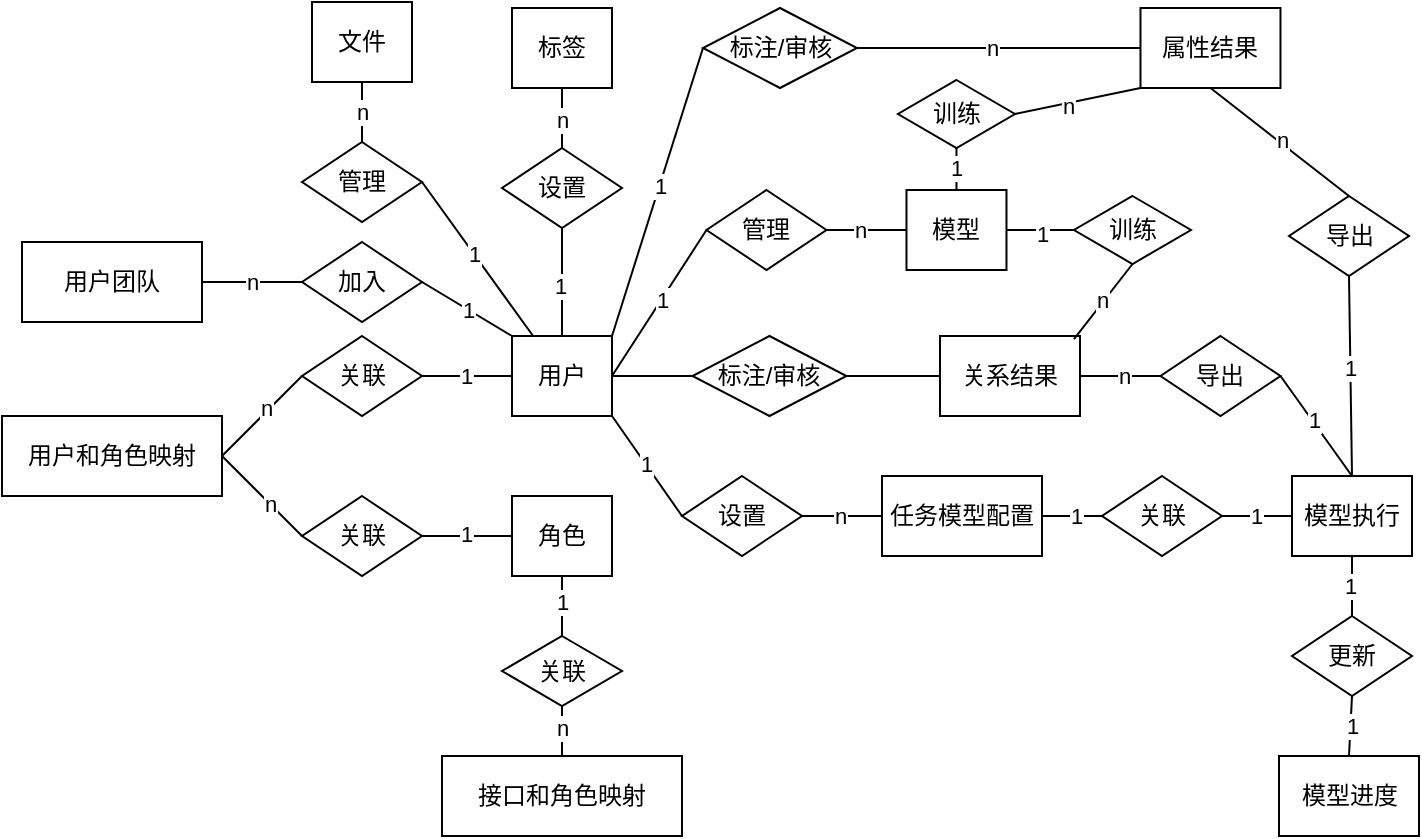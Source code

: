 <mxfile version="24.0.2" type="github">
  <diagram id="R2lEEEUBdFMjLlhIrx00" name="Page-1">
    <mxGraphModel dx="946" dy="605" grid="0" gridSize="10" guides="1" tooltips="1" connect="1" arrows="1" fold="1" page="1" pageScale="1" pageWidth="850" pageHeight="1100" math="0" shadow="0" extFonts="Permanent Marker^https://fonts.googleapis.com/css?family=Permanent+Marker">
      <root>
        <mxCell id="0" />
        <mxCell id="1" parent="0" />
        <mxCell id="DumxdfxMkPSyO-a3eqvk-1" value="模型进度" style="rounded=0;whiteSpace=wrap;html=1;" vertex="1" parent="1">
          <mxGeometry x="715.5" y="653" width="70" height="40" as="geometry" />
        </mxCell>
        <mxCell id="DumxdfxMkPSyO-a3eqvk-2" value="模型" style="rounded=0;whiteSpace=wrap;html=1;" vertex="1" parent="1">
          <mxGeometry x="529.24" y="370" width="50" height="40" as="geometry" />
        </mxCell>
        <mxCell id="DumxdfxMkPSyO-a3eqvk-4" value="模型执行" style="rounded=0;whiteSpace=wrap;html=1;" vertex="1" parent="1">
          <mxGeometry x="722" y="513" width="60" height="40" as="geometry" />
        </mxCell>
        <mxCell id="DumxdfxMkPSyO-a3eqvk-5" value="任务模型配置" style="rounded=0;whiteSpace=wrap;html=1;" vertex="1" parent="1">
          <mxGeometry x="517" y="513" width="80" height="40" as="geometry" />
        </mxCell>
        <mxCell id="DumxdfxMkPSyO-a3eqvk-6" value="关系结果" style="rounded=0;whiteSpace=wrap;html=1;" vertex="1" parent="1">
          <mxGeometry x="546" y="443" width="70" height="40" as="geometry" />
        </mxCell>
        <mxCell id="DumxdfxMkPSyO-a3eqvk-7" value="属性结果" style="rounded=0;whiteSpace=wrap;html=1;" vertex="1" parent="1">
          <mxGeometry x="646.24" y="279" width="70" height="40" as="geometry" />
        </mxCell>
        <mxCell id="DumxdfxMkPSyO-a3eqvk-8" value="标签" style="rounded=0;whiteSpace=wrap;html=1;" vertex="1" parent="1">
          <mxGeometry x="332" y="279" width="50" height="40" as="geometry" />
        </mxCell>
        <mxCell id="DumxdfxMkPSyO-a3eqvk-9" value="文件" style="rounded=0;whiteSpace=wrap;html=1;" vertex="1" parent="1">
          <mxGeometry x="232" y="276" width="50" height="40" as="geometry" />
        </mxCell>
        <mxCell id="DumxdfxMkPSyO-a3eqvk-10" value="用户团队" style="rounded=0;whiteSpace=wrap;html=1;" vertex="1" parent="1">
          <mxGeometry x="87" y="396" width="90" height="40" as="geometry" />
        </mxCell>
        <mxCell id="DumxdfxMkPSyO-a3eqvk-11" value="用户和角色映射" style="rounded=0;whiteSpace=wrap;html=1;" vertex="1" parent="1">
          <mxGeometry x="77" y="483" width="110" height="40" as="geometry" />
        </mxCell>
        <mxCell id="DumxdfxMkPSyO-a3eqvk-12" value="接口和角色映射" style="rounded=0;whiteSpace=wrap;html=1;" vertex="1" parent="1">
          <mxGeometry x="297" y="653" width="120" height="40" as="geometry" />
        </mxCell>
        <mxCell id="DumxdfxMkPSyO-a3eqvk-13" value="角色" style="rounded=0;whiteSpace=wrap;html=1;" vertex="1" parent="1">
          <mxGeometry x="332" y="523" width="50" height="40" as="geometry" />
        </mxCell>
        <mxCell id="DumxdfxMkPSyO-a3eqvk-14" value="用户" style="rounded=0;whiteSpace=wrap;html=1;" vertex="1" parent="1">
          <mxGeometry x="332" y="443" width="50" height="40" as="geometry" />
        </mxCell>
        <mxCell id="DumxdfxMkPSyO-a3eqvk-15" value="关联" style="rhombus;whiteSpace=wrap;html=1;" vertex="1" parent="1">
          <mxGeometry x="227" y="443" width="60" height="40" as="geometry" />
        </mxCell>
        <mxCell id="DumxdfxMkPSyO-a3eqvk-16" value="关联" style="rhombus;whiteSpace=wrap;html=1;" vertex="1" parent="1">
          <mxGeometry x="227" y="523" width="60" height="40" as="geometry" />
        </mxCell>
        <mxCell id="DumxdfxMkPSyO-a3eqvk-17" value="" style="endArrow=none;html=1;rounded=0;exitX=1;exitY=0.5;exitDx=0;exitDy=0;entryX=0;entryY=0.5;entryDx=0;entryDy=0;" edge="1" parent="1" source="DumxdfxMkPSyO-a3eqvk-11" target="DumxdfxMkPSyO-a3eqvk-15">
          <mxGeometry width="50" height="50" relative="1" as="geometry">
            <mxPoint x="377" y="533" as="sourcePoint" />
            <mxPoint x="427" y="483" as="targetPoint" />
          </mxGeometry>
        </mxCell>
        <mxCell id="DumxdfxMkPSyO-a3eqvk-56" value="n" style="edgeLabel;html=1;align=center;verticalAlign=middle;resizable=0;points=[];" vertex="1" connectable="0" parent="DumxdfxMkPSyO-a3eqvk-17">
          <mxGeometry x="0.171" y="2" relative="1" as="geometry">
            <mxPoint as="offset" />
          </mxGeometry>
        </mxCell>
        <mxCell id="DumxdfxMkPSyO-a3eqvk-18" value="" style="endArrow=none;html=1;rounded=0;exitX=1;exitY=0.5;exitDx=0;exitDy=0;entryX=0;entryY=0.5;entryDx=0;entryDy=0;" edge="1" parent="1" source="DumxdfxMkPSyO-a3eqvk-11" target="DumxdfxMkPSyO-a3eqvk-16">
          <mxGeometry width="50" height="50" relative="1" as="geometry">
            <mxPoint x="197" y="503" as="sourcePoint" />
            <mxPoint x="267" y="448" as="targetPoint" />
          </mxGeometry>
        </mxCell>
        <mxCell id="DumxdfxMkPSyO-a3eqvk-59" value="n" style="edgeLabel;html=1;align=center;verticalAlign=middle;resizable=0;points=[];" vertex="1" connectable="0" parent="DumxdfxMkPSyO-a3eqvk-18">
          <mxGeometry x="0.175" relative="1" as="geometry">
            <mxPoint as="offset" />
          </mxGeometry>
        </mxCell>
        <mxCell id="DumxdfxMkPSyO-a3eqvk-19" value="" style="endArrow=none;html=1;rounded=0;exitX=1;exitY=0.5;exitDx=0;exitDy=0;entryX=0;entryY=0.5;entryDx=0;entryDy=0;" edge="1" parent="1" source="DumxdfxMkPSyO-a3eqvk-15" target="DumxdfxMkPSyO-a3eqvk-14">
          <mxGeometry width="50" height="50" relative="1" as="geometry">
            <mxPoint x="197" y="513" as="sourcePoint" />
            <mxPoint x="267" y="448" as="targetPoint" />
          </mxGeometry>
        </mxCell>
        <mxCell id="DumxdfxMkPSyO-a3eqvk-57" value="1" style="edgeLabel;html=1;align=center;verticalAlign=middle;resizable=0;points=[];" vertex="1" connectable="0" parent="DumxdfxMkPSyO-a3eqvk-19">
          <mxGeometry x="-0.043" relative="1" as="geometry">
            <mxPoint as="offset" />
          </mxGeometry>
        </mxCell>
        <mxCell id="DumxdfxMkPSyO-a3eqvk-20" value="" style="endArrow=none;html=1;rounded=0;exitX=1;exitY=0.5;exitDx=0;exitDy=0;entryX=0;entryY=0.5;entryDx=0;entryDy=0;" edge="1" parent="1" source="DumxdfxMkPSyO-a3eqvk-16" target="DumxdfxMkPSyO-a3eqvk-13">
          <mxGeometry width="50" height="50" relative="1" as="geometry">
            <mxPoint x="377" y="448" as="sourcePoint" />
            <mxPoint x="427" y="448" as="targetPoint" />
          </mxGeometry>
        </mxCell>
        <mxCell id="DumxdfxMkPSyO-a3eqvk-60" value="1" style="edgeLabel;html=1;align=center;verticalAlign=middle;resizable=0;points=[];" vertex="1" connectable="0" parent="DumxdfxMkPSyO-a3eqvk-20">
          <mxGeometry x="-0.043" y="1" relative="1" as="geometry">
            <mxPoint as="offset" />
          </mxGeometry>
        </mxCell>
        <mxCell id="DumxdfxMkPSyO-a3eqvk-22" value="" style="endArrow=none;html=1;rounded=0;entryX=0.5;entryY=0;entryDx=0;entryDy=0;" edge="1" parent="1" source="DumxdfxMkPSyO-a3eqvk-23" target="DumxdfxMkPSyO-a3eqvk-12">
          <mxGeometry width="50" height="50" relative="1" as="geometry">
            <mxPoint x="292" y="548" as="sourcePoint" />
            <mxPoint x="342" y="548" as="targetPoint" />
          </mxGeometry>
        </mxCell>
        <mxCell id="DumxdfxMkPSyO-a3eqvk-78" value="n" style="edgeLabel;html=1;align=center;verticalAlign=middle;resizable=0;points=[];" vertex="1" connectable="0" parent="DumxdfxMkPSyO-a3eqvk-22">
          <mxGeometry x="-0.124" relative="1" as="geometry">
            <mxPoint as="offset" />
          </mxGeometry>
        </mxCell>
        <mxCell id="DumxdfxMkPSyO-a3eqvk-23" value="关联" style="rhombus;whiteSpace=wrap;html=1;" vertex="1" parent="1">
          <mxGeometry x="327" y="593" width="60" height="35" as="geometry" />
        </mxCell>
        <mxCell id="DumxdfxMkPSyO-a3eqvk-25" value="" style="endArrow=none;html=1;rounded=0;entryX=0.5;entryY=0;entryDx=0;entryDy=0;exitX=0.5;exitY=1;exitDx=0;exitDy=0;" edge="1" parent="1" source="DumxdfxMkPSyO-a3eqvk-13" target="DumxdfxMkPSyO-a3eqvk-23">
          <mxGeometry width="50" height="50" relative="1" as="geometry">
            <mxPoint x="447" y="688" as="sourcePoint" />
            <mxPoint x="447" y="713" as="targetPoint" />
          </mxGeometry>
        </mxCell>
        <mxCell id="DumxdfxMkPSyO-a3eqvk-77" value="1" style="edgeLabel;html=1;align=center;verticalAlign=middle;resizable=0;points=[];" vertex="1" connectable="0" parent="DumxdfxMkPSyO-a3eqvk-25">
          <mxGeometry x="-0.117" relative="1" as="geometry">
            <mxPoint as="offset" />
          </mxGeometry>
        </mxCell>
        <mxCell id="DumxdfxMkPSyO-a3eqvk-26" value="管理" style="rhombus;whiteSpace=wrap;html=1;" vertex="1" parent="1">
          <mxGeometry x="429.24" y="370" width="60" height="40" as="geometry" />
        </mxCell>
        <mxCell id="DumxdfxMkPSyO-a3eqvk-27" value="管理" style="rhombus;whiteSpace=wrap;html=1;" vertex="1" parent="1">
          <mxGeometry x="227" y="346" width="60" height="40" as="geometry" />
        </mxCell>
        <mxCell id="DumxdfxMkPSyO-a3eqvk-28" value="" style="endArrow=none;html=1;rounded=0;exitX=1;exitY=0.5;exitDx=0;exitDy=0;entryX=0;entryY=0.5;entryDx=0;entryDy=0;" edge="1" parent="1" source="DumxdfxMkPSyO-a3eqvk-14" target="DumxdfxMkPSyO-a3eqvk-26">
          <mxGeometry width="50" height="50" relative="1" as="geometry">
            <mxPoint x="407" y="493" as="sourcePoint" />
            <mxPoint x="452" y="493" as="targetPoint" />
          </mxGeometry>
        </mxCell>
        <mxCell id="DumxdfxMkPSyO-a3eqvk-65" value="1" style="edgeLabel;html=1;align=center;verticalAlign=middle;resizable=0;points=[];" vertex="1" connectable="0" parent="DumxdfxMkPSyO-a3eqvk-28">
          <mxGeometry x="0.049" relative="1" as="geometry">
            <mxPoint as="offset" />
          </mxGeometry>
        </mxCell>
        <mxCell id="DumxdfxMkPSyO-a3eqvk-29" value="" style="endArrow=none;html=1;rounded=0;exitX=1;exitY=0.5;exitDx=0;exitDy=0;entryX=0;entryY=0.5;entryDx=0;entryDy=0;" edge="1" parent="1" source="DumxdfxMkPSyO-a3eqvk-26" target="DumxdfxMkPSyO-a3eqvk-2">
          <mxGeometry width="50" height="50" relative="1" as="geometry">
            <mxPoint x="494.24" y="410" as="sourcePoint" />
            <mxPoint x="529.24" y="410" as="targetPoint" />
          </mxGeometry>
        </mxCell>
        <mxCell id="DumxdfxMkPSyO-a3eqvk-66" value="n" style="edgeLabel;html=1;align=center;verticalAlign=middle;resizable=0;points=[];" vertex="1" connectable="0" parent="DumxdfxMkPSyO-a3eqvk-29">
          <mxGeometry x="-0.153" relative="1" as="geometry">
            <mxPoint as="offset" />
          </mxGeometry>
        </mxCell>
        <mxCell id="DumxdfxMkPSyO-a3eqvk-30" value="" style="endArrow=none;html=1;rounded=0;exitX=1;exitY=0.5;exitDx=0;exitDy=0;" edge="1" parent="1" source="DumxdfxMkPSyO-a3eqvk-27" target="DumxdfxMkPSyO-a3eqvk-14">
          <mxGeometry width="50" height="50" relative="1" as="geometry">
            <mxPoint x="392" y="473" as="sourcePoint" />
            <mxPoint x="427" y="473" as="targetPoint" />
          </mxGeometry>
        </mxCell>
        <mxCell id="DumxdfxMkPSyO-a3eqvk-61" value="1" style="edgeLabel;html=1;align=center;verticalAlign=middle;resizable=0;points=[];" vertex="1" connectable="0" parent="DumxdfxMkPSyO-a3eqvk-30">
          <mxGeometry x="-0.063" relative="1" as="geometry">
            <mxPoint as="offset" />
          </mxGeometry>
        </mxCell>
        <mxCell id="DumxdfxMkPSyO-a3eqvk-31" value="" style="endArrow=none;html=1;rounded=0;exitX=0.5;exitY=1;exitDx=0;exitDy=0;entryX=0.5;entryY=0;entryDx=0;entryDy=0;" edge="1" parent="1" source="DumxdfxMkPSyO-a3eqvk-9" target="DumxdfxMkPSyO-a3eqvk-27">
          <mxGeometry width="50" height="50" relative="1" as="geometry">
            <mxPoint x="267" y="396" as="sourcePoint" />
            <mxPoint x="257" y="356" as="targetPoint" />
          </mxGeometry>
        </mxCell>
        <mxCell id="DumxdfxMkPSyO-a3eqvk-62" value="n" style="edgeLabel;html=1;align=center;verticalAlign=middle;resizable=0;points=[];" vertex="1" connectable="0" parent="DumxdfxMkPSyO-a3eqvk-31">
          <mxGeometry x="-0.009" relative="1" as="geometry">
            <mxPoint as="offset" />
          </mxGeometry>
        </mxCell>
        <mxCell id="DumxdfxMkPSyO-a3eqvk-32" value="设置" style="rhombus;whiteSpace=wrap;html=1;" vertex="1" parent="1">
          <mxGeometry x="327" y="349" width="60" height="40" as="geometry" />
        </mxCell>
        <mxCell id="DumxdfxMkPSyO-a3eqvk-33" value="" style="endArrow=none;html=1;rounded=0;exitX=0.5;exitY=1;exitDx=0;exitDy=0;entryX=0.5;entryY=0;entryDx=0;entryDy=0;" edge="1" parent="1" source="DumxdfxMkPSyO-a3eqvk-32" target="DumxdfxMkPSyO-a3eqvk-14">
          <mxGeometry width="50" height="50" relative="1" as="geometry">
            <mxPoint x="367" y="423" as="sourcePoint" />
            <mxPoint x="367" y="453" as="targetPoint" />
          </mxGeometry>
        </mxCell>
        <mxCell id="DumxdfxMkPSyO-a3eqvk-63" value="1" style="edgeLabel;html=1;align=center;verticalAlign=middle;resizable=0;points=[];" vertex="1" connectable="0" parent="DumxdfxMkPSyO-a3eqvk-33">
          <mxGeometry x="0.05" y="-1" relative="1" as="geometry">
            <mxPoint as="offset" />
          </mxGeometry>
        </mxCell>
        <mxCell id="DumxdfxMkPSyO-a3eqvk-34" value="" style="endArrow=none;html=1;rounded=0;exitX=0.5;exitY=1;exitDx=0;exitDy=0;entryX=0.5;entryY=0;entryDx=0;entryDy=0;" edge="1" parent="1" source="DumxdfxMkPSyO-a3eqvk-8" target="DumxdfxMkPSyO-a3eqvk-32">
          <mxGeometry width="50" height="50" relative="1" as="geometry">
            <mxPoint x="277" y="329" as="sourcePoint" />
            <mxPoint x="277" y="359" as="targetPoint" />
          </mxGeometry>
        </mxCell>
        <mxCell id="DumxdfxMkPSyO-a3eqvk-64" value="n" style="edgeLabel;html=1;align=center;verticalAlign=middle;resizable=0;points=[];" vertex="1" connectable="0" parent="DumxdfxMkPSyO-a3eqvk-34">
          <mxGeometry x="0.027" relative="1" as="geometry">
            <mxPoint as="offset" />
          </mxGeometry>
        </mxCell>
        <mxCell id="DumxdfxMkPSyO-a3eqvk-35" value="" style="endArrow=none;html=1;rounded=0;entryX=1;entryY=1;entryDx=0;entryDy=0;exitX=0;exitY=0.5;exitDx=0;exitDy=0;" edge="1" parent="1" source="DumxdfxMkPSyO-a3eqvk-36" target="DumxdfxMkPSyO-a3eqvk-14">
          <mxGeometry width="50" height="50" relative="1" as="geometry">
            <mxPoint x="447" y="533" as="sourcePoint" />
            <mxPoint x="387" y="483" as="targetPoint" />
          </mxGeometry>
        </mxCell>
        <mxCell id="DumxdfxMkPSyO-a3eqvk-67" value="1" style="edgeLabel;html=1;align=center;verticalAlign=middle;resizable=0;points=[];" vertex="1" connectable="0" parent="DumxdfxMkPSyO-a3eqvk-35">
          <mxGeometry x="0.047" relative="1" as="geometry">
            <mxPoint as="offset" />
          </mxGeometry>
        </mxCell>
        <mxCell id="DumxdfxMkPSyO-a3eqvk-36" value="设置" style="rhombus;whiteSpace=wrap;html=1;" vertex="1" parent="1">
          <mxGeometry x="417" y="513" width="60" height="40" as="geometry" />
        </mxCell>
        <mxCell id="DumxdfxMkPSyO-a3eqvk-37" value="" style="endArrow=none;html=1;rounded=0;exitX=1;exitY=0.5;exitDx=0;exitDy=0;entryX=0;entryY=0.5;entryDx=0;entryDy=0;" edge="1" parent="1" source="DumxdfxMkPSyO-a3eqvk-36" target="DumxdfxMkPSyO-a3eqvk-5">
          <mxGeometry width="50" height="50" relative="1" as="geometry">
            <mxPoint x="487" y="473" as="sourcePoint" />
            <mxPoint x="527" y="473" as="targetPoint" />
          </mxGeometry>
        </mxCell>
        <mxCell id="DumxdfxMkPSyO-a3eqvk-68" value="n" style="edgeLabel;html=1;align=center;verticalAlign=middle;resizable=0;points=[];" vertex="1" connectable="0" parent="DumxdfxMkPSyO-a3eqvk-37">
          <mxGeometry x="-0.077" relative="1" as="geometry">
            <mxPoint as="offset" />
          </mxGeometry>
        </mxCell>
        <mxCell id="DumxdfxMkPSyO-a3eqvk-38" value="更新" style="rhombus;whiteSpace=wrap;html=1;" vertex="1" parent="1">
          <mxGeometry x="722" y="583" width="60" height="40" as="geometry" />
        </mxCell>
        <mxCell id="DumxdfxMkPSyO-a3eqvk-39" value="导出" style="rhombus;whiteSpace=wrap;html=1;" vertex="1" parent="1">
          <mxGeometry x="720.5" y="373" width="60" height="40" as="geometry" />
        </mxCell>
        <mxCell id="DumxdfxMkPSyO-a3eqvk-40" value="导出" style="rhombus;whiteSpace=wrap;html=1;" vertex="1" parent="1">
          <mxGeometry x="656.24" y="443" width="60" height="40" as="geometry" />
        </mxCell>
        <mxCell id="DumxdfxMkPSyO-a3eqvk-41" value="" style="endArrow=none;html=1;rounded=0;exitX=0.5;exitY=1;exitDx=0;exitDy=0;entryX=0.5;entryY=0;entryDx=0;entryDy=0;" edge="1" parent="1" source="DumxdfxMkPSyO-a3eqvk-39" target="DumxdfxMkPSyO-a3eqvk-4">
          <mxGeometry width="50" height="50" relative="1" as="geometry">
            <mxPoint x="690" y="487" as="sourcePoint" />
            <mxPoint x="670" y="568" as="targetPoint" />
          </mxGeometry>
        </mxCell>
        <mxCell id="DumxdfxMkPSyO-a3eqvk-74" value="1" style="edgeLabel;html=1;align=center;verticalAlign=middle;resizable=0;points=[];" vertex="1" connectable="0" parent="DumxdfxMkPSyO-a3eqvk-41">
          <mxGeometry x="-0.076" relative="1" as="geometry">
            <mxPoint as="offset" />
          </mxGeometry>
        </mxCell>
        <mxCell id="DumxdfxMkPSyO-a3eqvk-42" value="" style="endArrow=none;html=1;rounded=0;exitX=0.5;exitY=0;exitDx=0;exitDy=0;entryX=0.5;entryY=1;entryDx=0;entryDy=0;" edge="1" parent="1" source="DumxdfxMkPSyO-a3eqvk-39" target="DumxdfxMkPSyO-a3eqvk-7">
          <mxGeometry width="50" height="50" relative="1" as="geometry">
            <mxPoint x="824.24" y="515" as="sourcePoint" />
            <mxPoint x="824.24" y="480" as="targetPoint" />
          </mxGeometry>
        </mxCell>
        <mxCell id="DumxdfxMkPSyO-a3eqvk-116" value="n" style="edgeLabel;html=1;align=center;verticalAlign=middle;resizable=0;points=[];" vertex="1" connectable="0" parent="DumxdfxMkPSyO-a3eqvk-42">
          <mxGeometry x="0.007" y="-1" relative="1" as="geometry">
            <mxPoint as="offset" />
          </mxGeometry>
        </mxCell>
        <mxCell id="DumxdfxMkPSyO-a3eqvk-43" value="" style="endArrow=none;html=1;rounded=0;entryX=1;entryY=0.5;entryDx=0;entryDy=0;exitX=0.5;exitY=0;exitDx=0;exitDy=0;" edge="1" parent="1" source="DumxdfxMkPSyO-a3eqvk-4" target="DumxdfxMkPSyO-a3eqvk-40">
          <mxGeometry width="50" height="50" relative="1" as="geometry">
            <mxPoint x="811.004" y="523" as="sourcePoint" />
            <mxPoint x="834.47" y="217" as="targetPoint" />
          </mxGeometry>
        </mxCell>
        <mxCell id="DumxdfxMkPSyO-a3eqvk-114" value="1" style="edgeLabel;html=1;align=center;verticalAlign=middle;resizable=0;points=[];" vertex="1" connectable="0" parent="DumxdfxMkPSyO-a3eqvk-43">
          <mxGeometry x="0.128" y="-1" relative="1" as="geometry">
            <mxPoint as="offset" />
          </mxGeometry>
        </mxCell>
        <mxCell id="DumxdfxMkPSyO-a3eqvk-45" value="" style="endArrow=none;html=1;rounded=0;exitX=0.5;exitY=0;exitDx=0;exitDy=0;entryX=0.5;entryY=1;entryDx=0;entryDy=0;" edge="1" parent="1" source="DumxdfxMkPSyO-a3eqvk-38" target="DumxdfxMkPSyO-a3eqvk-4">
          <mxGeometry width="50" height="50" relative="1" as="geometry">
            <mxPoint x="697" y="598" as="sourcePoint" />
            <mxPoint x="697" y="563" as="targetPoint" />
          </mxGeometry>
        </mxCell>
        <mxCell id="DumxdfxMkPSyO-a3eqvk-75" value="1" style="edgeLabel;html=1;align=center;verticalAlign=middle;resizable=0;points=[];" vertex="1" connectable="0" parent="DumxdfxMkPSyO-a3eqvk-45">
          <mxGeometry x="-0.012" y="1" relative="1" as="geometry">
            <mxPoint as="offset" />
          </mxGeometry>
        </mxCell>
        <mxCell id="DumxdfxMkPSyO-a3eqvk-46" value="" style="endArrow=none;html=1;rounded=0;exitX=0.5;exitY=0;exitDx=0;exitDy=0;entryX=0.5;entryY=1;entryDx=0;entryDy=0;" edge="1" parent="1" source="DumxdfxMkPSyO-a3eqvk-1" target="DumxdfxMkPSyO-a3eqvk-38">
          <mxGeometry width="50" height="50" relative="1" as="geometry">
            <mxPoint x="622" y="613" as="sourcePoint" />
            <mxPoint x="667" y="563" as="targetPoint" />
          </mxGeometry>
        </mxCell>
        <mxCell id="DumxdfxMkPSyO-a3eqvk-76" value="1" style="edgeLabel;html=1;align=center;verticalAlign=middle;resizable=0;points=[];" vertex="1" connectable="0" parent="DumxdfxMkPSyO-a3eqvk-46">
          <mxGeometry x="0.046" relative="1" as="geometry">
            <mxPoint as="offset" />
          </mxGeometry>
        </mxCell>
        <mxCell id="DumxdfxMkPSyO-a3eqvk-47" value="关联" style="rhombus;whiteSpace=wrap;html=1;" vertex="1" parent="1">
          <mxGeometry x="627" y="513" width="60" height="40" as="geometry" />
        </mxCell>
        <mxCell id="DumxdfxMkPSyO-a3eqvk-48" value="" style="endArrow=none;html=1;rounded=0;entryX=1;entryY=0.5;entryDx=0;entryDy=0;exitX=0;exitY=0.5;exitDx=0;exitDy=0;" edge="1" parent="1" source="DumxdfxMkPSyO-a3eqvk-47" target="DumxdfxMkPSyO-a3eqvk-5">
          <mxGeometry width="50" height="50" relative="1" as="geometry">
            <mxPoint x="762" y="453" as="sourcePoint" />
            <mxPoint x="762" y="413" as="targetPoint" />
          </mxGeometry>
        </mxCell>
        <mxCell id="DumxdfxMkPSyO-a3eqvk-69" value="1" style="edgeLabel;html=1;align=center;verticalAlign=middle;resizable=0;points=[];" vertex="1" connectable="0" parent="DumxdfxMkPSyO-a3eqvk-48">
          <mxGeometry x="-0.104" relative="1" as="geometry">
            <mxPoint as="offset" />
          </mxGeometry>
        </mxCell>
        <mxCell id="DumxdfxMkPSyO-a3eqvk-49" value="" style="endArrow=none;html=1;rounded=0;exitX=0;exitY=0.5;exitDx=0;exitDy=0;" edge="1" parent="1" source="DumxdfxMkPSyO-a3eqvk-4">
          <mxGeometry width="50" height="50" relative="1" as="geometry">
            <mxPoint x="637" y="543" as="sourcePoint" />
            <mxPoint x="687" y="533" as="targetPoint" />
          </mxGeometry>
        </mxCell>
        <mxCell id="DumxdfxMkPSyO-a3eqvk-70" value="1" style="edgeLabel;html=1;align=center;verticalAlign=middle;resizable=0;points=[];" vertex="1" connectable="0" parent="DumxdfxMkPSyO-a3eqvk-49">
          <mxGeometry x="0.021" relative="1" as="geometry">
            <mxPoint as="offset" />
          </mxGeometry>
        </mxCell>
        <mxCell id="DumxdfxMkPSyO-a3eqvk-50" value="加入" style="rhombus;whiteSpace=wrap;html=1;" vertex="1" parent="1">
          <mxGeometry x="227" y="396" width="60" height="40" as="geometry" />
        </mxCell>
        <mxCell id="DumxdfxMkPSyO-a3eqvk-52" value="n" style="endArrow=none;html=1;rounded=0;entryX=1;entryY=0.5;entryDx=0;entryDy=0;exitX=0;exitY=0.5;exitDx=0;exitDy=0;" edge="1" parent="1" source="DumxdfxMkPSyO-a3eqvk-50" target="DumxdfxMkPSyO-a3eqvk-10">
          <mxGeometry width="50" height="50" relative="1" as="geometry">
            <mxPoint x="367" y="596" as="sourcePoint" />
            <mxPoint x="367" y="626" as="targetPoint" />
          </mxGeometry>
        </mxCell>
        <mxCell id="DumxdfxMkPSyO-a3eqvk-79" value="" style="endArrow=none;html=1;rounded=0;exitX=1;exitY=0.5;exitDx=0;exitDy=0;entryX=0;entryY=0;entryDx=0;entryDy=0;" edge="1" parent="1" source="DumxdfxMkPSyO-a3eqvk-50" target="DumxdfxMkPSyO-a3eqvk-14">
          <mxGeometry width="50" height="50" relative="1" as="geometry">
            <mxPoint x="331" y="495" as="sourcePoint" />
            <mxPoint x="381" y="445" as="targetPoint" />
          </mxGeometry>
        </mxCell>
        <mxCell id="DumxdfxMkPSyO-a3eqvk-80" value="1" style="edgeLabel;html=1;align=center;verticalAlign=middle;resizable=0;points=[];" vertex="1" connectable="0" parent="DumxdfxMkPSyO-a3eqvk-79">
          <mxGeometry x="-0.011" relative="1" as="geometry">
            <mxPoint as="offset" />
          </mxGeometry>
        </mxCell>
        <mxCell id="DumxdfxMkPSyO-a3eqvk-84" value="标注/审核" style="rhombus;whiteSpace=wrap;html=1;" vertex="1" parent="1">
          <mxGeometry x="427.5" y="279" width="77" height="40" as="geometry" />
        </mxCell>
        <mxCell id="DumxdfxMkPSyO-a3eqvk-85" value="标注/审核" style="rhombus;whiteSpace=wrap;html=1;" vertex="1" parent="1">
          <mxGeometry x="422.24" y="443" width="77" height="40" as="geometry" />
        </mxCell>
        <mxCell id="DumxdfxMkPSyO-a3eqvk-90" value="训练" style="rhombus;whiteSpace=wrap;html=1;" vertex="1" parent="1">
          <mxGeometry x="524.99" y="315" width="58.5" height="34" as="geometry" />
        </mxCell>
        <mxCell id="DumxdfxMkPSyO-a3eqvk-91" value="" style="endArrow=none;html=1;rounded=0;entryX=0;entryY=0.5;entryDx=0;entryDy=0;exitX=1;exitY=0;exitDx=0;exitDy=0;" edge="1" parent="1" source="DumxdfxMkPSyO-a3eqvk-14" target="DumxdfxMkPSyO-a3eqvk-84">
          <mxGeometry width="50" height="50" relative="1" as="geometry">
            <mxPoint x="460" y="486" as="sourcePoint" />
            <mxPoint x="510" y="436" as="targetPoint" />
          </mxGeometry>
        </mxCell>
        <mxCell id="DumxdfxMkPSyO-a3eqvk-108" value="1" style="edgeLabel;html=1;align=center;verticalAlign=middle;resizable=0;points=[];" vertex="1" connectable="0" parent="DumxdfxMkPSyO-a3eqvk-91">
          <mxGeometry x="0.043" relative="1" as="geometry">
            <mxPoint as="offset" />
          </mxGeometry>
        </mxCell>
        <mxCell id="DumxdfxMkPSyO-a3eqvk-92" value="" style="endArrow=none;html=1;rounded=0;entryX=0;entryY=0.5;entryDx=0;entryDy=0;exitX=1;exitY=0.5;exitDx=0;exitDy=0;" edge="1" parent="1" source="DumxdfxMkPSyO-a3eqvk-14" target="DumxdfxMkPSyO-a3eqvk-85">
          <mxGeometry width="50" height="50" relative="1" as="geometry">
            <mxPoint x="392" y="453" as="sourcePoint" />
            <mxPoint x="457" y="413" as="targetPoint" />
          </mxGeometry>
        </mxCell>
        <mxCell id="DumxdfxMkPSyO-a3eqvk-93" value="" style="endArrow=none;html=1;rounded=0;entryX=0;entryY=0.5;entryDx=0;entryDy=0;exitX=1;exitY=0.5;exitDx=0;exitDy=0;" edge="1" parent="1" source="DumxdfxMkPSyO-a3eqvk-85" target="DumxdfxMkPSyO-a3eqvk-6">
          <mxGeometry width="50" height="50" relative="1" as="geometry">
            <mxPoint x="392" y="453" as="sourcePoint" />
            <mxPoint x="419" y="322" as="targetPoint" />
          </mxGeometry>
        </mxCell>
        <mxCell id="DumxdfxMkPSyO-a3eqvk-94" value="" style="endArrow=none;html=1;rounded=0;entryX=0;entryY=0.5;entryDx=0;entryDy=0;exitX=1;exitY=0.5;exitDx=0;exitDy=0;" edge="1" parent="1" source="DumxdfxMkPSyO-a3eqvk-84" target="DumxdfxMkPSyO-a3eqvk-7">
          <mxGeometry width="50" height="50" relative="1" as="geometry">
            <mxPoint x="508.24" y="249" as="sourcePoint" />
            <mxPoint x="739.24" y="260" as="targetPoint" />
          </mxGeometry>
        </mxCell>
        <mxCell id="DumxdfxMkPSyO-a3eqvk-109" value="n" style="edgeLabel;html=1;align=center;verticalAlign=middle;resizable=0;points=[];" vertex="1" connectable="0" parent="DumxdfxMkPSyO-a3eqvk-94">
          <mxGeometry x="-0.062" relative="1" as="geometry">
            <mxPoint x="1" as="offset" />
          </mxGeometry>
        </mxCell>
        <mxCell id="DumxdfxMkPSyO-a3eqvk-95" value="" style="endArrow=none;html=1;rounded=0;entryX=0;entryY=1;entryDx=0;entryDy=0;exitX=1;exitY=0.5;exitDx=0;exitDy=0;" edge="1" parent="1" source="DumxdfxMkPSyO-a3eqvk-90" target="DumxdfxMkPSyO-a3eqvk-7">
          <mxGeometry width="50" height="50" relative="1" as="geometry">
            <mxPoint x="508.24" y="320" as="sourcePoint" />
            <mxPoint x="656.24" y="328" as="targetPoint" />
          </mxGeometry>
        </mxCell>
        <mxCell id="DumxdfxMkPSyO-a3eqvk-110" value="n" style="edgeLabel;html=1;align=center;verticalAlign=middle;resizable=0;points=[];" vertex="1" connectable="0" parent="DumxdfxMkPSyO-a3eqvk-95">
          <mxGeometry x="-0.15" y="-1" relative="1" as="geometry">
            <mxPoint as="offset" />
          </mxGeometry>
        </mxCell>
        <mxCell id="DumxdfxMkPSyO-a3eqvk-96" value="" style="endArrow=none;html=1;rounded=0;entryX=0.5;entryY=0;entryDx=0;entryDy=0;exitX=0.5;exitY=1;exitDx=0;exitDy=0;" edge="1" parent="1" source="DumxdfxMkPSyO-a3eqvk-90" target="DumxdfxMkPSyO-a3eqvk-2">
          <mxGeometry width="50" height="50" relative="1" as="geometry">
            <mxPoint x="634.24" y="348" as="sourcePoint" />
            <mxPoint x="656.24" y="348" as="targetPoint" />
          </mxGeometry>
        </mxCell>
        <mxCell id="DumxdfxMkPSyO-a3eqvk-111" value="1" style="edgeLabel;html=1;align=center;verticalAlign=middle;resizable=0;points=[];" vertex="1" connectable="0" parent="DumxdfxMkPSyO-a3eqvk-96">
          <mxGeometry x="-0.095" relative="1" as="geometry">
            <mxPoint as="offset" />
          </mxGeometry>
        </mxCell>
        <mxCell id="DumxdfxMkPSyO-a3eqvk-102" value="" style="endArrow=none;html=1;rounded=0;entryX=1;entryY=0.5;entryDx=0;entryDy=0;exitX=0;exitY=0.5;exitDx=0;exitDy=0;" edge="1" parent="1" source="DumxdfxMkPSyO-a3eqvk-40" target="DumxdfxMkPSyO-a3eqvk-6">
          <mxGeometry width="50" height="50" relative="1" as="geometry">
            <mxPoint x="762" y="523" as="sourcePoint" />
            <mxPoint x="726" y="473" as="targetPoint" />
          </mxGeometry>
        </mxCell>
        <mxCell id="DumxdfxMkPSyO-a3eqvk-115" value="n" style="edgeLabel;html=1;align=center;verticalAlign=middle;resizable=0;points=[];" vertex="1" connectable="0" parent="DumxdfxMkPSyO-a3eqvk-102">
          <mxGeometry x="-0.106" relative="1" as="geometry">
            <mxPoint as="offset" />
          </mxGeometry>
        </mxCell>
        <mxCell id="DumxdfxMkPSyO-a3eqvk-103" value="训练" style="rhombus;whiteSpace=wrap;html=1;" vertex="1" parent="1">
          <mxGeometry x="613" y="373" width="58.5" height="34" as="geometry" />
        </mxCell>
        <mxCell id="DumxdfxMkPSyO-a3eqvk-106" value="" style="endArrow=none;html=1;rounded=0;entryX=0;entryY=0.5;entryDx=0;entryDy=0;exitX=1;exitY=0.5;exitDx=0;exitDy=0;" edge="1" parent="1" source="DumxdfxMkPSyO-a3eqvk-2" target="DumxdfxMkPSyO-a3eqvk-103">
          <mxGeometry width="50" height="50" relative="1" as="geometry">
            <mxPoint x="593" y="348" as="sourcePoint" />
            <mxPoint x="656" y="329" as="targetPoint" />
          </mxGeometry>
        </mxCell>
        <mxCell id="DumxdfxMkPSyO-a3eqvk-113" value="1" style="edgeLabel;html=1;align=center;verticalAlign=middle;resizable=0;points=[];" vertex="1" connectable="0" parent="DumxdfxMkPSyO-a3eqvk-106">
          <mxGeometry x="0.037" y="-1" relative="1" as="geometry">
            <mxPoint y="1" as="offset" />
          </mxGeometry>
        </mxCell>
        <mxCell id="DumxdfxMkPSyO-a3eqvk-107" value="" style="endArrow=none;html=1;rounded=0;entryX=0.5;entryY=1;entryDx=0;entryDy=0;exitX=0.957;exitY=0.038;exitDx=0;exitDy=0;exitPerimeter=0;" edge="1" parent="1" source="DumxdfxMkPSyO-a3eqvk-6" target="DumxdfxMkPSyO-a3eqvk-103">
          <mxGeometry width="50" height="50" relative="1" as="geometry">
            <mxPoint x="589" y="400" as="sourcePoint" />
            <mxPoint x="623" y="400" as="targetPoint" />
          </mxGeometry>
        </mxCell>
        <mxCell id="DumxdfxMkPSyO-a3eqvk-112" value="n" style="edgeLabel;html=1;align=center;verticalAlign=middle;resizable=0;points=[];" vertex="1" connectable="0" parent="DumxdfxMkPSyO-a3eqvk-107">
          <mxGeometry x="0.003" y="1" relative="1" as="geometry">
            <mxPoint as="offset" />
          </mxGeometry>
        </mxCell>
      </root>
    </mxGraphModel>
  </diagram>
</mxfile>
